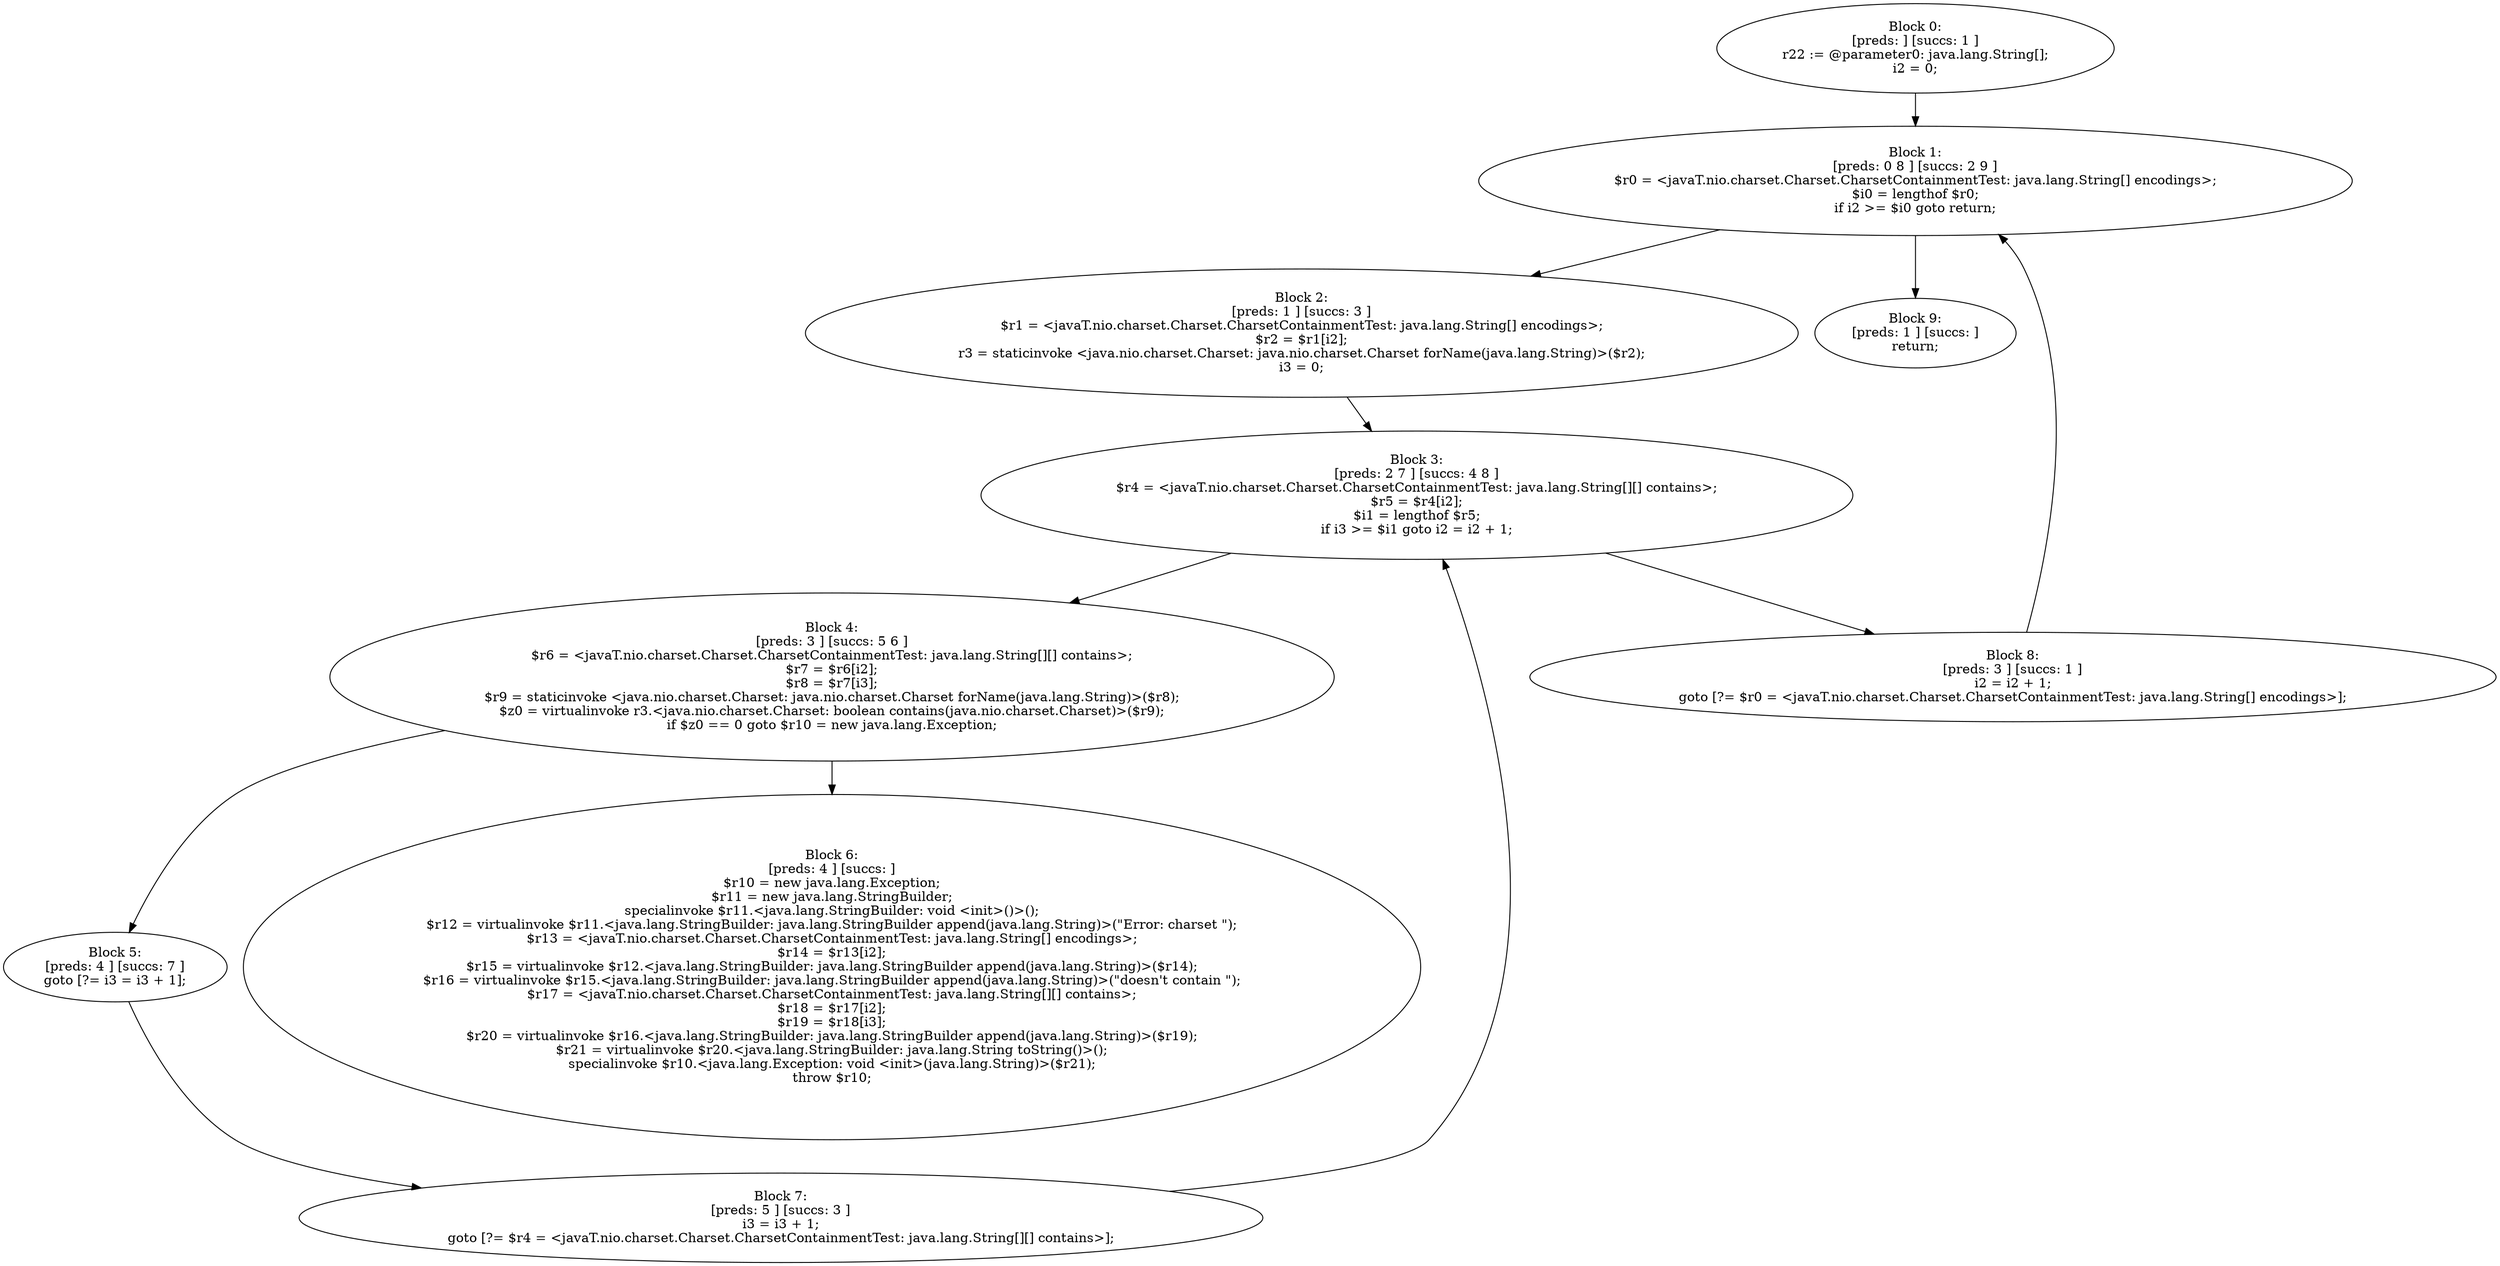 digraph "unitGraph" {
    "Block 0:
[preds: ] [succs: 1 ]
r22 := @parameter0: java.lang.String[];
i2 = 0;
"
    "Block 1:
[preds: 0 8 ] [succs: 2 9 ]
$r0 = <javaT.nio.charset.Charset.CharsetContainmentTest: java.lang.String[] encodings>;
$i0 = lengthof $r0;
if i2 >= $i0 goto return;
"
    "Block 2:
[preds: 1 ] [succs: 3 ]
$r1 = <javaT.nio.charset.Charset.CharsetContainmentTest: java.lang.String[] encodings>;
$r2 = $r1[i2];
r3 = staticinvoke <java.nio.charset.Charset: java.nio.charset.Charset forName(java.lang.String)>($r2);
i3 = 0;
"
    "Block 3:
[preds: 2 7 ] [succs: 4 8 ]
$r4 = <javaT.nio.charset.Charset.CharsetContainmentTest: java.lang.String[][] contains>;
$r5 = $r4[i2];
$i1 = lengthof $r5;
if i3 >= $i1 goto i2 = i2 + 1;
"
    "Block 4:
[preds: 3 ] [succs: 5 6 ]
$r6 = <javaT.nio.charset.Charset.CharsetContainmentTest: java.lang.String[][] contains>;
$r7 = $r6[i2];
$r8 = $r7[i3];
$r9 = staticinvoke <java.nio.charset.Charset: java.nio.charset.Charset forName(java.lang.String)>($r8);
$z0 = virtualinvoke r3.<java.nio.charset.Charset: boolean contains(java.nio.charset.Charset)>($r9);
if $z0 == 0 goto $r10 = new java.lang.Exception;
"
    "Block 5:
[preds: 4 ] [succs: 7 ]
goto [?= i3 = i3 + 1];
"
    "Block 6:
[preds: 4 ] [succs: ]
$r10 = new java.lang.Exception;
$r11 = new java.lang.StringBuilder;
specialinvoke $r11.<java.lang.StringBuilder: void <init>()>();
$r12 = virtualinvoke $r11.<java.lang.StringBuilder: java.lang.StringBuilder append(java.lang.String)>(\"Error: charset \");
$r13 = <javaT.nio.charset.Charset.CharsetContainmentTest: java.lang.String[] encodings>;
$r14 = $r13[i2];
$r15 = virtualinvoke $r12.<java.lang.StringBuilder: java.lang.StringBuilder append(java.lang.String)>($r14);
$r16 = virtualinvoke $r15.<java.lang.StringBuilder: java.lang.StringBuilder append(java.lang.String)>(\"doesn\'t contain \");
$r17 = <javaT.nio.charset.Charset.CharsetContainmentTest: java.lang.String[][] contains>;
$r18 = $r17[i2];
$r19 = $r18[i3];
$r20 = virtualinvoke $r16.<java.lang.StringBuilder: java.lang.StringBuilder append(java.lang.String)>($r19);
$r21 = virtualinvoke $r20.<java.lang.StringBuilder: java.lang.String toString()>();
specialinvoke $r10.<java.lang.Exception: void <init>(java.lang.String)>($r21);
throw $r10;
"
    "Block 7:
[preds: 5 ] [succs: 3 ]
i3 = i3 + 1;
goto [?= $r4 = <javaT.nio.charset.Charset.CharsetContainmentTest: java.lang.String[][] contains>];
"
    "Block 8:
[preds: 3 ] [succs: 1 ]
i2 = i2 + 1;
goto [?= $r0 = <javaT.nio.charset.Charset.CharsetContainmentTest: java.lang.String[] encodings>];
"
    "Block 9:
[preds: 1 ] [succs: ]
return;
"
    "Block 0:
[preds: ] [succs: 1 ]
r22 := @parameter0: java.lang.String[];
i2 = 0;
"->"Block 1:
[preds: 0 8 ] [succs: 2 9 ]
$r0 = <javaT.nio.charset.Charset.CharsetContainmentTest: java.lang.String[] encodings>;
$i0 = lengthof $r0;
if i2 >= $i0 goto return;
";
    "Block 1:
[preds: 0 8 ] [succs: 2 9 ]
$r0 = <javaT.nio.charset.Charset.CharsetContainmentTest: java.lang.String[] encodings>;
$i0 = lengthof $r0;
if i2 >= $i0 goto return;
"->"Block 2:
[preds: 1 ] [succs: 3 ]
$r1 = <javaT.nio.charset.Charset.CharsetContainmentTest: java.lang.String[] encodings>;
$r2 = $r1[i2];
r3 = staticinvoke <java.nio.charset.Charset: java.nio.charset.Charset forName(java.lang.String)>($r2);
i3 = 0;
";
    "Block 1:
[preds: 0 8 ] [succs: 2 9 ]
$r0 = <javaT.nio.charset.Charset.CharsetContainmentTest: java.lang.String[] encodings>;
$i0 = lengthof $r0;
if i2 >= $i0 goto return;
"->"Block 9:
[preds: 1 ] [succs: ]
return;
";
    "Block 2:
[preds: 1 ] [succs: 3 ]
$r1 = <javaT.nio.charset.Charset.CharsetContainmentTest: java.lang.String[] encodings>;
$r2 = $r1[i2];
r3 = staticinvoke <java.nio.charset.Charset: java.nio.charset.Charset forName(java.lang.String)>($r2);
i3 = 0;
"->"Block 3:
[preds: 2 7 ] [succs: 4 8 ]
$r4 = <javaT.nio.charset.Charset.CharsetContainmentTest: java.lang.String[][] contains>;
$r5 = $r4[i2];
$i1 = lengthof $r5;
if i3 >= $i1 goto i2 = i2 + 1;
";
    "Block 3:
[preds: 2 7 ] [succs: 4 8 ]
$r4 = <javaT.nio.charset.Charset.CharsetContainmentTest: java.lang.String[][] contains>;
$r5 = $r4[i2];
$i1 = lengthof $r5;
if i3 >= $i1 goto i2 = i2 + 1;
"->"Block 4:
[preds: 3 ] [succs: 5 6 ]
$r6 = <javaT.nio.charset.Charset.CharsetContainmentTest: java.lang.String[][] contains>;
$r7 = $r6[i2];
$r8 = $r7[i3];
$r9 = staticinvoke <java.nio.charset.Charset: java.nio.charset.Charset forName(java.lang.String)>($r8);
$z0 = virtualinvoke r3.<java.nio.charset.Charset: boolean contains(java.nio.charset.Charset)>($r9);
if $z0 == 0 goto $r10 = new java.lang.Exception;
";
    "Block 3:
[preds: 2 7 ] [succs: 4 8 ]
$r4 = <javaT.nio.charset.Charset.CharsetContainmentTest: java.lang.String[][] contains>;
$r5 = $r4[i2];
$i1 = lengthof $r5;
if i3 >= $i1 goto i2 = i2 + 1;
"->"Block 8:
[preds: 3 ] [succs: 1 ]
i2 = i2 + 1;
goto [?= $r0 = <javaT.nio.charset.Charset.CharsetContainmentTest: java.lang.String[] encodings>];
";
    "Block 4:
[preds: 3 ] [succs: 5 6 ]
$r6 = <javaT.nio.charset.Charset.CharsetContainmentTest: java.lang.String[][] contains>;
$r7 = $r6[i2];
$r8 = $r7[i3];
$r9 = staticinvoke <java.nio.charset.Charset: java.nio.charset.Charset forName(java.lang.String)>($r8);
$z0 = virtualinvoke r3.<java.nio.charset.Charset: boolean contains(java.nio.charset.Charset)>($r9);
if $z0 == 0 goto $r10 = new java.lang.Exception;
"->"Block 5:
[preds: 4 ] [succs: 7 ]
goto [?= i3 = i3 + 1];
";
    "Block 4:
[preds: 3 ] [succs: 5 6 ]
$r6 = <javaT.nio.charset.Charset.CharsetContainmentTest: java.lang.String[][] contains>;
$r7 = $r6[i2];
$r8 = $r7[i3];
$r9 = staticinvoke <java.nio.charset.Charset: java.nio.charset.Charset forName(java.lang.String)>($r8);
$z0 = virtualinvoke r3.<java.nio.charset.Charset: boolean contains(java.nio.charset.Charset)>($r9);
if $z0 == 0 goto $r10 = new java.lang.Exception;
"->"Block 6:
[preds: 4 ] [succs: ]
$r10 = new java.lang.Exception;
$r11 = new java.lang.StringBuilder;
specialinvoke $r11.<java.lang.StringBuilder: void <init>()>();
$r12 = virtualinvoke $r11.<java.lang.StringBuilder: java.lang.StringBuilder append(java.lang.String)>(\"Error: charset \");
$r13 = <javaT.nio.charset.Charset.CharsetContainmentTest: java.lang.String[] encodings>;
$r14 = $r13[i2];
$r15 = virtualinvoke $r12.<java.lang.StringBuilder: java.lang.StringBuilder append(java.lang.String)>($r14);
$r16 = virtualinvoke $r15.<java.lang.StringBuilder: java.lang.StringBuilder append(java.lang.String)>(\"doesn\'t contain \");
$r17 = <javaT.nio.charset.Charset.CharsetContainmentTest: java.lang.String[][] contains>;
$r18 = $r17[i2];
$r19 = $r18[i3];
$r20 = virtualinvoke $r16.<java.lang.StringBuilder: java.lang.StringBuilder append(java.lang.String)>($r19);
$r21 = virtualinvoke $r20.<java.lang.StringBuilder: java.lang.String toString()>();
specialinvoke $r10.<java.lang.Exception: void <init>(java.lang.String)>($r21);
throw $r10;
";
    "Block 5:
[preds: 4 ] [succs: 7 ]
goto [?= i3 = i3 + 1];
"->"Block 7:
[preds: 5 ] [succs: 3 ]
i3 = i3 + 1;
goto [?= $r4 = <javaT.nio.charset.Charset.CharsetContainmentTest: java.lang.String[][] contains>];
";
    "Block 7:
[preds: 5 ] [succs: 3 ]
i3 = i3 + 1;
goto [?= $r4 = <javaT.nio.charset.Charset.CharsetContainmentTest: java.lang.String[][] contains>];
"->"Block 3:
[preds: 2 7 ] [succs: 4 8 ]
$r4 = <javaT.nio.charset.Charset.CharsetContainmentTest: java.lang.String[][] contains>;
$r5 = $r4[i2];
$i1 = lengthof $r5;
if i3 >= $i1 goto i2 = i2 + 1;
";
    "Block 8:
[preds: 3 ] [succs: 1 ]
i2 = i2 + 1;
goto [?= $r0 = <javaT.nio.charset.Charset.CharsetContainmentTest: java.lang.String[] encodings>];
"->"Block 1:
[preds: 0 8 ] [succs: 2 9 ]
$r0 = <javaT.nio.charset.Charset.CharsetContainmentTest: java.lang.String[] encodings>;
$i0 = lengthof $r0;
if i2 >= $i0 goto return;
";
}
